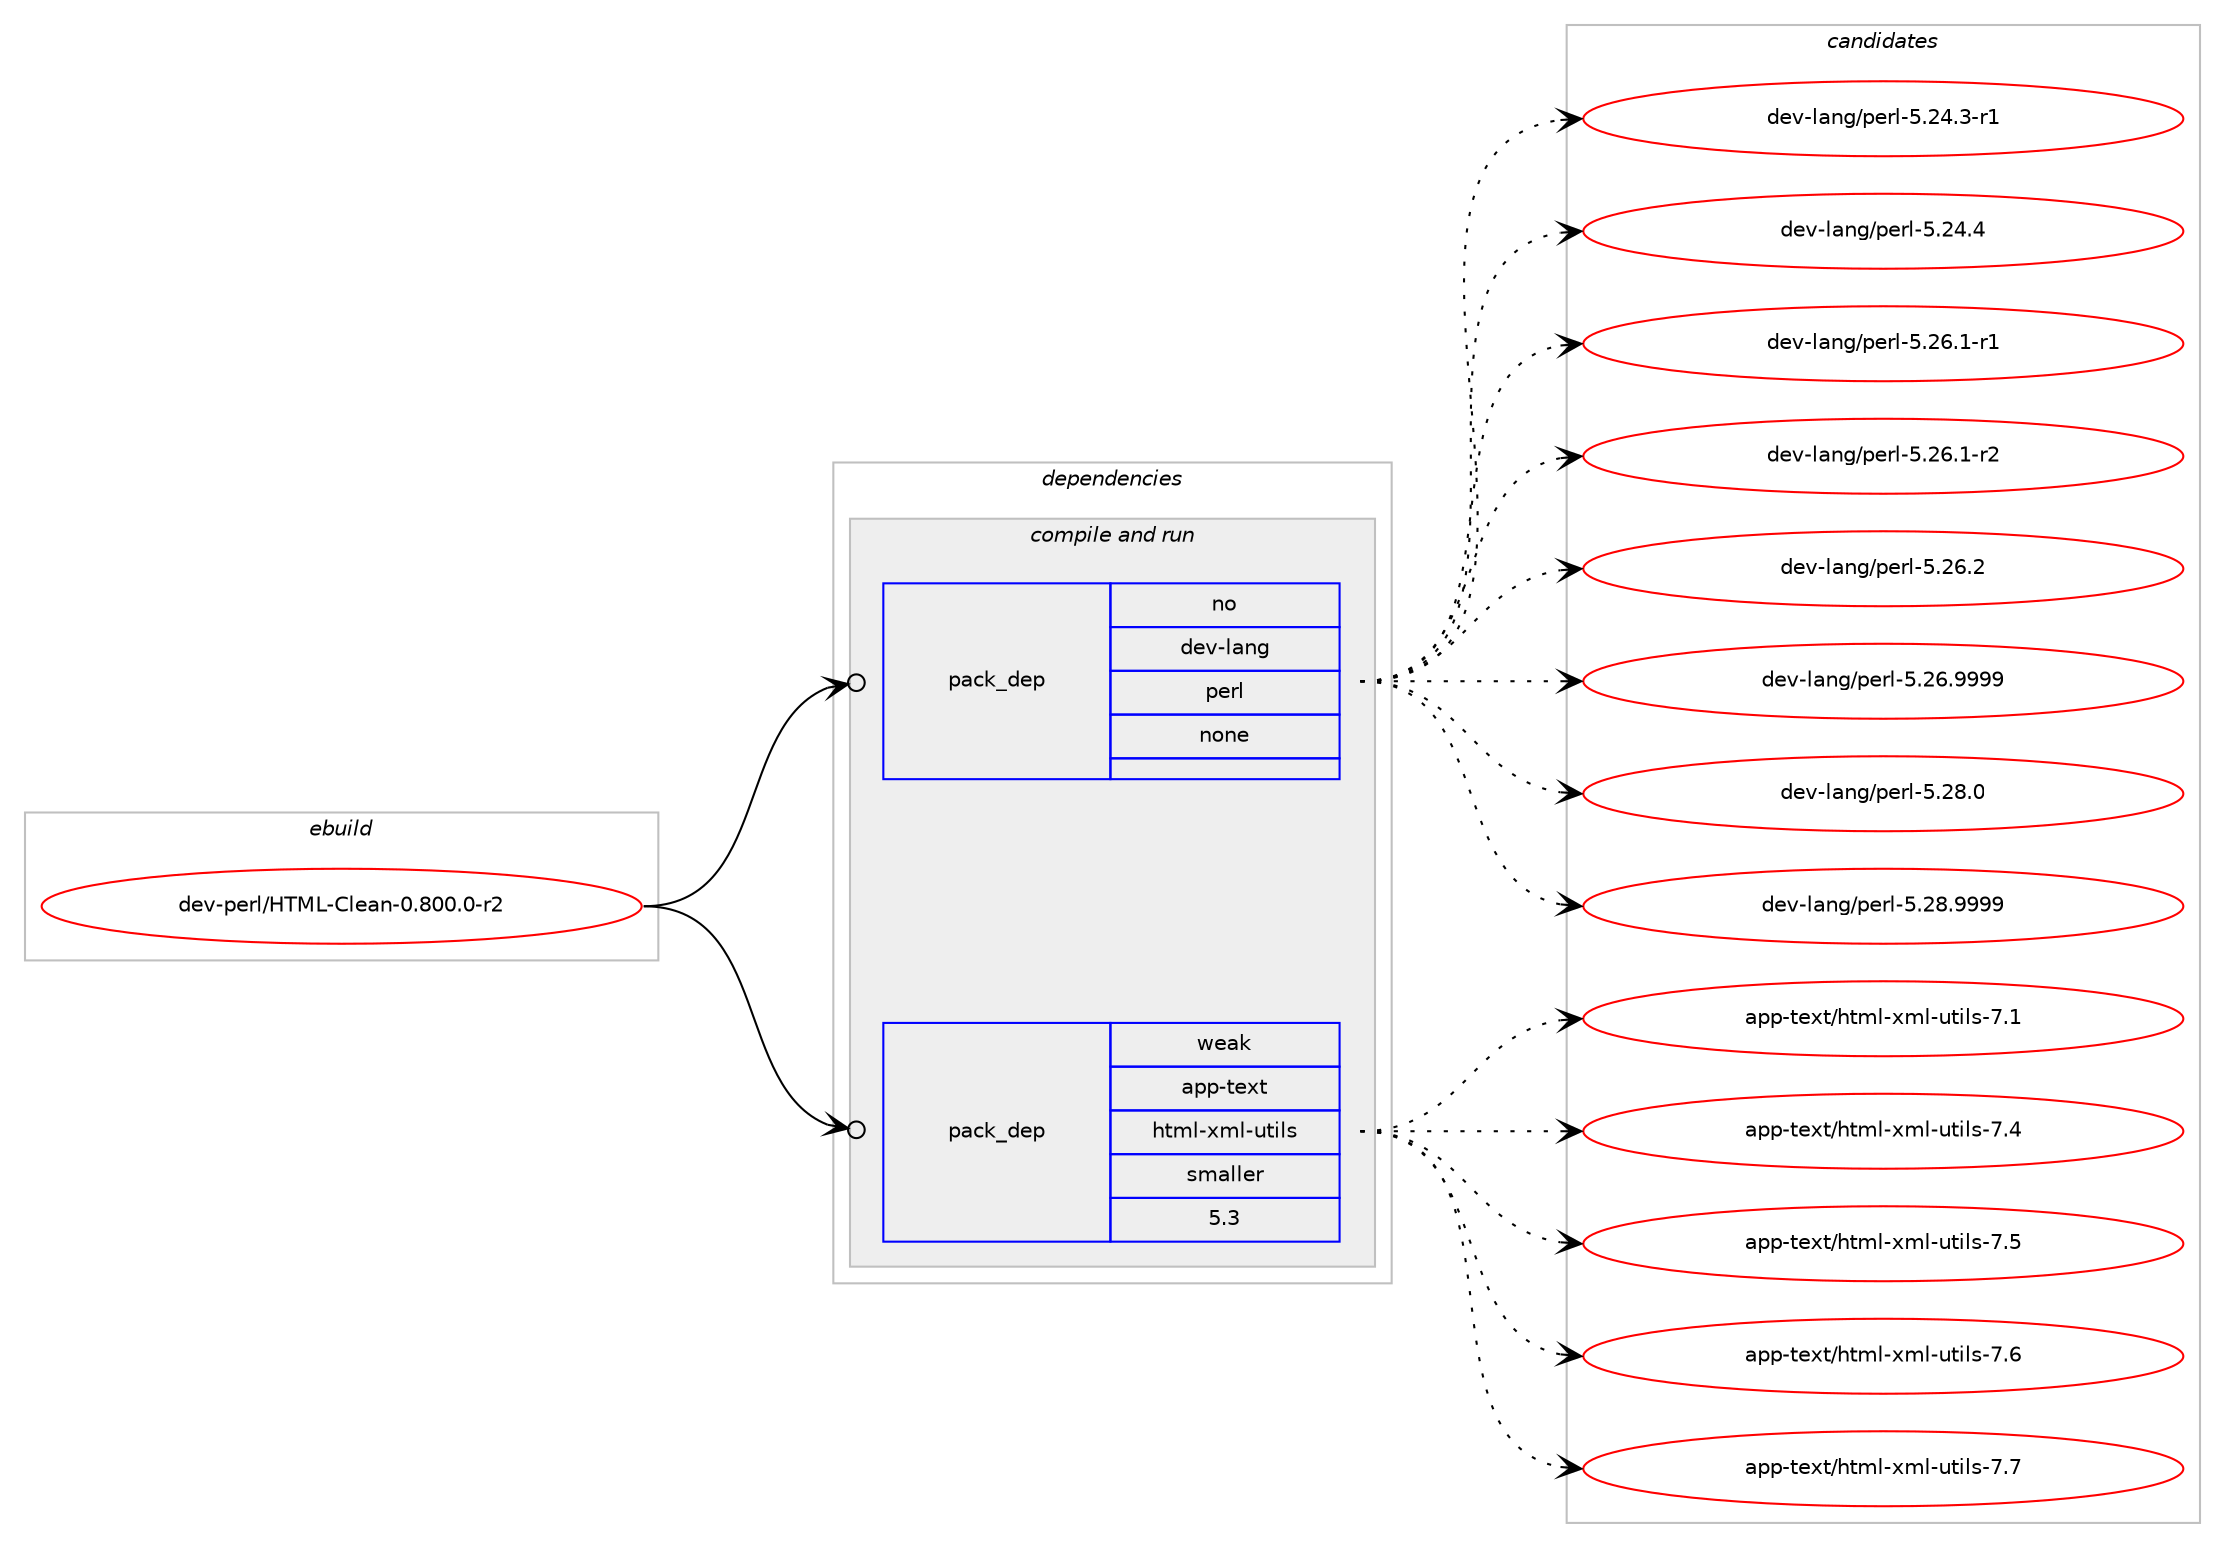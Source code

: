 digraph prolog {

# *************
# Graph options
# *************

newrank=true;
concentrate=true;
compound=true;
graph [rankdir=LR,fontname=Helvetica,fontsize=10,ranksep=1.5];#, ranksep=2.5, nodesep=0.2];
edge  [arrowhead=vee];
node  [fontname=Helvetica,fontsize=10];

# **********
# The ebuild
# **********

subgraph cluster_leftcol {
color=gray;
rank=same;
label=<<i>ebuild</i>>;
id [label="dev-perl/HTML-Clean-0.800.0-r2", color=red, width=4, href="../dev-perl/HTML-Clean-0.800.0-r2.svg"];
}

# ****************
# The dependencies
# ****************

subgraph cluster_midcol {
color=gray;
label=<<i>dependencies</i>>;
subgraph cluster_compile {
fillcolor="#eeeeee";
style=filled;
label=<<i>compile</i>>;
}
subgraph cluster_compileandrun {
fillcolor="#eeeeee";
style=filled;
label=<<i>compile and run</i>>;
subgraph pack990725 {
dependency1381967 [label=<<TABLE BORDER="0" CELLBORDER="1" CELLSPACING="0" CELLPADDING="4" WIDTH="220"><TR><TD ROWSPAN="6" CELLPADDING="30">pack_dep</TD></TR><TR><TD WIDTH="110">no</TD></TR><TR><TD>dev-lang</TD></TR><TR><TD>perl</TD></TR><TR><TD>none</TD></TR><TR><TD></TD></TR></TABLE>>, shape=none, color=blue];
}
id:e -> dependency1381967:w [weight=20,style="solid",arrowhead="odotvee"];
subgraph pack990726 {
dependency1381968 [label=<<TABLE BORDER="0" CELLBORDER="1" CELLSPACING="0" CELLPADDING="4" WIDTH="220"><TR><TD ROWSPAN="6" CELLPADDING="30">pack_dep</TD></TR><TR><TD WIDTH="110">weak</TD></TR><TR><TD>app-text</TD></TR><TR><TD>html-xml-utils</TD></TR><TR><TD>smaller</TD></TR><TR><TD>5.3</TD></TR></TABLE>>, shape=none, color=blue];
}
id:e -> dependency1381968:w [weight=20,style="solid",arrowhead="odotvee"];
}
subgraph cluster_run {
fillcolor="#eeeeee";
style=filled;
label=<<i>run</i>>;
}
}

# **************
# The candidates
# **************

subgraph cluster_choices {
rank=same;
color=gray;
label=<<i>candidates</i>>;

subgraph choice990725 {
color=black;
nodesep=1;
choice100101118451089711010347112101114108455346505246514511449 [label="dev-lang/perl-5.24.3-r1", color=red, width=4,href="../dev-lang/perl-5.24.3-r1.svg"];
choice10010111845108971101034711210111410845534650524652 [label="dev-lang/perl-5.24.4", color=red, width=4,href="../dev-lang/perl-5.24.4.svg"];
choice100101118451089711010347112101114108455346505446494511449 [label="dev-lang/perl-5.26.1-r1", color=red, width=4,href="../dev-lang/perl-5.26.1-r1.svg"];
choice100101118451089711010347112101114108455346505446494511450 [label="dev-lang/perl-5.26.1-r2", color=red, width=4,href="../dev-lang/perl-5.26.1-r2.svg"];
choice10010111845108971101034711210111410845534650544650 [label="dev-lang/perl-5.26.2", color=red, width=4,href="../dev-lang/perl-5.26.2.svg"];
choice10010111845108971101034711210111410845534650544657575757 [label="dev-lang/perl-5.26.9999", color=red, width=4,href="../dev-lang/perl-5.26.9999.svg"];
choice10010111845108971101034711210111410845534650564648 [label="dev-lang/perl-5.28.0", color=red, width=4,href="../dev-lang/perl-5.28.0.svg"];
choice10010111845108971101034711210111410845534650564657575757 [label="dev-lang/perl-5.28.9999", color=red, width=4,href="../dev-lang/perl-5.28.9999.svg"];
dependency1381967:e -> choice100101118451089711010347112101114108455346505246514511449:w [style=dotted,weight="100"];
dependency1381967:e -> choice10010111845108971101034711210111410845534650524652:w [style=dotted,weight="100"];
dependency1381967:e -> choice100101118451089711010347112101114108455346505446494511449:w [style=dotted,weight="100"];
dependency1381967:e -> choice100101118451089711010347112101114108455346505446494511450:w [style=dotted,weight="100"];
dependency1381967:e -> choice10010111845108971101034711210111410845534650544650:w [style=dotted,weight="100"];
dependency1381967:e -> choice10010111845108971101034711210111410845534650544657575757:w [style=dotted,weight="100"];
dependency1381967:e -> choice10010111845108971101034711210111410845534650564648:w [style=dotted,weight="100"];
dependency1381967:e -> choice10010111845108971101034711210111410845534650564657575757:w [style=dotted,weight="100"];
}
subgraph choice990726 {
color=black;
nodesep=1;
choice971121124511610112011647104116109108451201091084511711610510811545554649 [label="app-text/html-xml-utils-7.1", color=red, width=4,href="../app-text/html-xml-utils-7.1.svg"];
choice971121124511610112011647104116109108451201091084511711610510811545554652 [label="app-text/html-xml-utils-7.4", color=red, width=4,href="../app-text/html-xml-utils-7.4.svg"];
choice971121124511610112011647104116109108451201091084511711610510811545554653 [label="app-text/html-xml-utils-7.5", color=red, width=4,href="../app-text/html-xml-utils-7.5.svg"];
choice971121124511610112011647104116109108451201091084511711610510811545554654 [label="app-text/html-xml-utils-7.6", color=red, width=4,href="../app-text/html-xml-utils-7.6.svg"];
choice971121124511610112011647104116109108451201091084511711610510811545554655 [label="app-text/html-xml-utils-7.7", color=red, width=4,href="../app-text/html-xml-utils-7.7.svg"];
dependency1381968:e -> choice971121124511610112011647104116109108451201091084511711610510811545554649:w [style=dotted,weight="100"];
dependency1381968:e -> choice971121124511610112011647104116109108451201091084511711610510811545554652:w [style=dotted,weight="100"];
dependency1381968:e -> choice971121124511610112011647104116109108451201091084511711610510811545554653:w [style=dotted,weight="100"];
dependency1381968:e -> choice971121124511610112011647104116109108451201091084511711610510811545554654:w [style=dotted,weight="100"];
dependency1381968:e -> choice971121124511610112011647104116109108451201091084511711610510811545554655:w [style=dotted,weight="100"];
}
}

}

